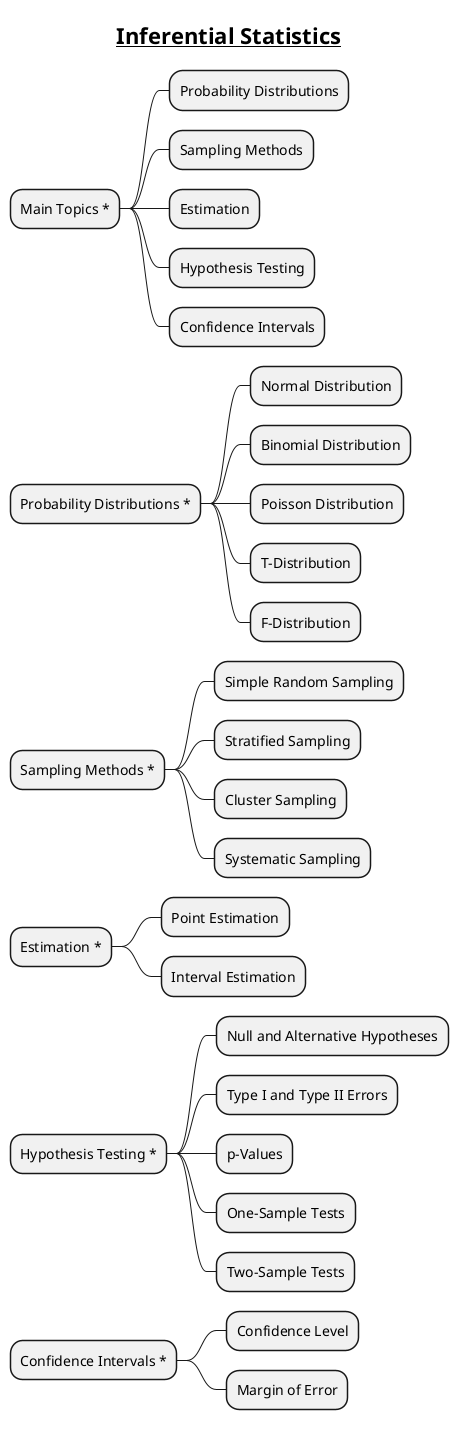 @startmindmap
title =__Inferential Statistics__

* Main Topics *
** Probability Distributions
** Sampling Methods
** Estimation
** Hypothesis Testing
** Confidence Intervals

* Probability Distributions *
** Normal Distribution
** Binomial Distribution
** Poisson Distribution
** T-Distribution
** F-Distribution

* Sampling Methods *
** Simple Random Sampling
** Stratified Sampling
** Cluster Sampling
** Systematic Sampling

* Estimation *
** Point Estimation
** Interval Estimation

* Hypothesis Testing *
** Null and Alternative Hypotheses
** Type I and Type II Errors
** p-Values
** One-Sample Tests
** Two-Sample Tests

* Confidence Intervals *
** Confidence Level
** Margin of Error

@endmindmap
